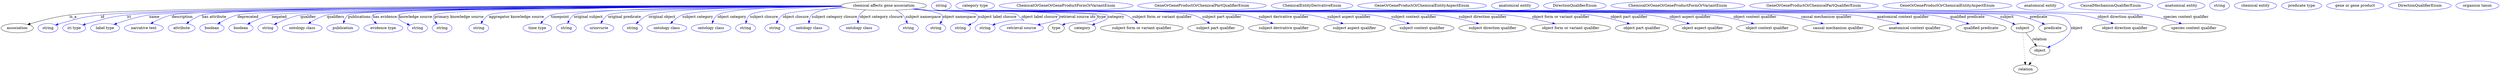 digraph {
	graph [bb="0,0,9639.6,283"];
	node [label="\N"];
	"chemical affects gene association"	[height=0.5,
		label="chemical affects gene association",
		pos="3407.4,265",
		width=4.5857];
	association	[height=0.5,
		pos="62.394,178",
		width=1.7332];
	"chemical affects gene association" -> association	[label=is_a,
		lp="278.39,221.5",
		pos="e,102.5,191.85 3242.3,264.4 2637.1,265.55 559.83,266.69 264.39,229 211.59,222.26 152.65,206.72 112.13,194.73"];
	id	[color=blue,
		height=0.5,
		label=string,
		pos="181.39,178",
		width=1.0652];
	"chemical affects gene association" -> id	[color=blue,
		label=id,
		lp="392.39,221.5",
		pos="e,210.39,189.96 3242.4,263.99 2652.6,263.69 669.01,260.33 385.39,229 314.96,221.22 297.61,215.2 229.39,196 226.29,195.13 223.09,\
194.15 219.89,193.13",
		style=solid];
	iri	[color=blue,
		height=0.5,
		label="iri type",
		pos="282.39,178",
		width=1.2277];
	"chemical affects gene association" -> iri	[color=blue,
		label=iri,
		lp="494.39,221.5",
		pos="e,315.33,190.1 3242.2,263.98 2665.2,263.64 759.52,260.15 486.39,229 418.14,221.21 401.73,213.84 335.39,196 332.03,195.09 328.55,\
194.11 325.08,193.08",
		style=solid];
	name	[color=blue,
		height=0.5,
		label="label type",
		pos="401.39,178",
		width=1.5707];
	"chemical affects gene association" -> name	[color=blue,
		label=name,
		lp="592.39,221.5",
		pos="e,436.46,192.31 3243,263.2 2658,260.21 704.73,248.78 572.39,229 528.54,222.44 480.18,207.55 446.11,195.72",
		style=solid];
	description	[color=blue,
		height=0.5,
		label="narrative text",
		pos="551.39,178",
		width=2.0943];
	"chemical affects gene association" -> description	[color=blue,
		label=description,
		lp="698.89,221.5",
		pos="e,577.52,195.06 3242.2,263.82 2667.7,262.93 784.45,257.84 658.39,229 633.09,223.21 606.64,210.92 586.37,199.97",
		style=solid];
	"has attribute"	[color=blue,
		height=0.5,
		label=attribute,
		pos="696.39,178",
		width=1.4443];
	"chemical affects gene association" -> "has attribute"	[color=blue,
		label="has attribute",
		lp="822.39,221.5",
		pos="e,715.03,195.02 3242.4,264.28 2684,264.9 893.6,264.12 775.39,229 756.4,223.36 737.57,211.73 723.05,201.11",
		style=solid];
	deprecated	[color=blue,
		height=0.5,
		label=boolean,
		pos="813.39,178",
		width=1.2999];
	"chemical affects gene association" -> deprecated	[color=blue,
		label=deprecated,
		lp="952.89,221.5",
		pos="e,835.83,194.07 3242.3,263.73 2703.5,262.57 1025.3,256.73 912.39,229 888.29,223.08 863.36,210.44 844.55,199.36",
		style=solid];
	negated	[color=blue,
		height=0.5,
		label=boolean,
		pos="925.39,178",
		width=1.2999];
	"chemical affects gene association" -> negated	[color=blue,
		label=negated,
		lp="1072.4,221.5",
		pos="e,951.15,193.36 3242.9,263.3 2724.1,260.85 1150.6,251.61 1043.4,229 1014.1,222.83 983.04,209.34 960.13,197.93",
		style=solid];
	qualifier	[color=blue,
		height=0.5,
		label=string,
		pos="1028.4,178",
		width=1.0652];
	"chemical affects gene association" -> qualifier	[color=blue,
		label=qualifier,
		lp="1185.4,221.5",
		pos="e,1053.4,191.95 3243.2,263.06 2741.7,259.97 1257.3,249.16 1155.4,229 1122.6,222.52 1087.4,208.01 1062.4,196.28",
		style=solid];
	qualifiers	[color=blue,
		height=0.5,
		label="ontology class",
		pos="1161.4,178",
		width=2.1304];
	"chemical affects gene association" -> qualifiers	[color=blue,
		label=qualifiers,
		lp="1291.9,221.5",
		pos="e,1185.3,195.27 3243,263.37 2756.8,261.24 1354,253.02 1258.4,229 1235.7,223.3 1212.3,211.47 1194.2,200.74",
		style=solid];
	publications	[color=blue,
		height=0.5,
		label=publication,
		pos="1318.4,178",
		width=1.7332];
	"chemical affects gene association" -> publications	[color=blue,
		label=publications,
		lp="1385.4,221.5",
		pos="e,1321.4,195.99 3242.9,263.54 2760.5,261.88 1381,254.87 1341.4,229 1333.3,223.69 1328,214.7 1324.5,205.8",
		style=solid];
	"has evidence"	[color=blue,
		height=0.5,
		label="evidence type",
		pos="1474.4,178",
		width=2.0943];
	"chemical affects gene association" -> "has evidence"	[color=blue,
		label="has evidence",
		lp="1483.9,221.5",
		pos="e,1450.3,195.21 3242.5,264.12 2774.3,264.06 1468.9,261.03 1437.4,229 1429.4,220.85 1434.3,210.91 1442.8,202.04",
		style=solid];
	"knowledge source"	[color=blue,
		height=0.5,
		label=string,
		pos="1606.4,178",
		width=1.0652];
	"chemical affects gene association" -> "knowledge source"	[color=blue,
		label="knowledge source",
		lp="1601.9,221.5",
		pos="e,1577.5,190.05 3242.4,263.95 2791,263.43 1567.1,259.23 1537.4,229 1532.7,224.24 1533.9,219.68 1537.4,214 1541.2,207.77 1554.3,200.51 \
1568,194.22",
		style=solid];
	"primary knowledge source"	[color=blue,
		height=0.5,
		label=string,
		pos="1701.4,178",
		width=1.0652];
	"chemical affects gene association" -> "primary knowledge source"	[color=blue,
		label="primary knowledge source",
		lp="1769.4,221.5",
		pos="e,1683.8,194.42 3242.7,263.7 2815.2,262.51 1701.6,256.77 1674.4,229 1666.9,221.37 1670.6,211.25 1677.3,202.11",
		style=solid];
	"aggregator knowledge source"	[color=blue,
		height=0.5,
		label=string,
		pos="1843.4,178",
		width=1.0652];
	"chemical affects gene association" -> "aggregator knowledge source"	[color=blue,
		label="aggregator knowledge source",
		lp="1992.9,221.5",
		pos="e,1852.6,195.78 3242.4,263.79 2861.1,262.83 1946.8,257.55 1886.4,229 1875,223.62 1865.5,213.66 1858.3,204.03",
		style=solid];
	timepoint	[color=blue,
		height=0.5,
		label="time type",
		pos="2070.4,178",
		width=1.5346];
	"chemical affects gene association" -> timepoint	[color=blue,
		label=timepoint,
		lp="2162.4,221.5",
		pos="e,2083.9,195.86 3243.8,262.47 2910.3,258.96 2178.4,249 2127.4,229 2113.5,223.56 2100.8,213.16 2090.9,203.25",
		style=solid];
	"original subject"	[color=blue,
		height=0.5,
		label=string,
		pos="2182.4,178",
		width=1.0652];
	"chemical affects gene association" -> "original subject"	[color=blue,
		label="original subject",
		lp="2273.4,221.5",
		pos="e,2189.4,196.16 3243.2,263.05 2927.3,260.69 2261.7,252.89 2217.4,229 2207.6,223.72 2200,214.36 2194.3,205.15",
		style=solid];
	"original predicate"	[color=blue,
		height=0.5,
		label=uriorcurie,
		pos="2307.4,178",
		width=1.5887];
	"chemical affects gene association" -> "original predicate"	[color=blue,
		label="original predicate",
		lp="2414.9,221.5",
		pos="e,2317.3,196.24 3244.5,261.98 2958.2,257.96 2391,247.68 2351.4,229 2340.1,223.65 2330.5,213.89 2323.1,204.39",
		style=solid];
	"original object"	[color=blue,
		height=0.5,
		label=string,
		pos="2448.4,178",
		width=1.0652];
	"chemical affects gene association" -> "original object"	[color=blue,
		label="original object",
		lp="2557.9,221.5",
		pos="e,2461.8,195.31 3242.7,263.47 3001.3,261.8 2572.8,255.13 2506.4,229 2492.2,223.41 2479.1,212.79 2468.9,202.76",
		style=solid];
	"subject category"	[color=blue,
		height=0.5,
		label="ontology class",
		pos="2581.4,178",
		width=2.1304];
	"chemical affects gene association" -> "subject category"	[color=blue,
		label="subject category",
		lp="2693.9,221.5",
		pos="e,2594.1,196.24 3243.6,262.63 3033.3,259.94 2688.8,252.04 2634.4,229 2621.5,223.55 2609.9,213.49 2600.8,203.82",
		style=solid];
	"object category"	[color=blue,
		height=0.5,
		label="ontology class",
		pos="2752.4,178",
		width=2.1304];
	"chemical affects gene association" -> "object category"	[color=blue,
		label="object category",
		lp="2822.9,221.5",
		pos="e,2752.8,196.14 3242,264.67 3064.7,263.87 2803.9,257.72 2767.4,229 2760.3,223.44 2756.5,214.68 2754.4,206.04",
		style=solid];
	"subject closure"	[color=blue,
		height=0.5,
		label=string,
		pos="2885.4,178",
		width=1.0652];
	"chemical affects gene association" -> "subject closure"	[color=blue,
		label="subject closure",
		lp="2943.9,221.5",
		pos="e,2881.7,196.17 3242.8,263.45 3100.7,261.27 2914.4,253.66 2889.4,229 2883.5,223.15 2881.4,214.69 2881.2,206.39",
		style=solid];
	"object closure"	[color=blue,
		height=0.5,
		label=string,
		pos="2984.4,178",
		width=1.0652];
	"chemical affects gene association" -> "object closure"	[color=blue,
		label="object closure",
		lp="3066.4,221.5",
		pos="e,2990.6,195.88 3242.7,263.57 3153.5,260.56 3054.1,251.87 3016.4,229 3007.2,223.44 3000.2,214.16 2995.2,205.09",
		style=solid];
	"subject category closure"	[color=blue,
		height=0.5,
		label="ontology class",
		pos="3117.4,178",
		width=2.1304];
	"chemical affects gene association" -> "subject category closure"	[color=blue,
		label="subject category closure",
		lp="3216.9,221.5",
		pos="e,3116.9,196.32 3250.1,259.51 3197.9,254.86 3148.3,245.91 3129.4,229 3123,223.24 3119.7,214.7 3118.1,206.3",
		style=solid];
	"object category closure"	[color=blue,
		height=0.5,
		label="ontology class",
		pos="3312.4,178",
		width=2.1304];
	"chemical affects gene association" -> "object category closure"	[color=blue,
		label="object category closure",
		lp="3396.9,221.5",
		pos="e,3308.2,196.25 3336.6,248.61 3327.5,243.75 3319.3,237.38 3313.4,229 3308.8,222.5 3307.3,214.24 3307.4,206.31",
		style=solid];
	"subject namespace"	[color=blue,
		height=0.5,
		label=string,
		pos="3502.4,178",
		width=1.0652];
	"chemical affects gene association" -> "subject namespace"	[color=blue,
		label="subject namespace",
		lp="3559.4,221.5",
		pos="e,3498.2,196.02 3454.3,247.61 3463.8,242.71 3473.1,236.57 3480.4,229 3486.7,222.51 3491.3,213.92 3494.7,205.7",
		style=solid];
	"object namespace"	[color=blue,
		height=0.5,
		label=string,
		pos="3608.4,178",
		width=1.0652];
	"chemical affects gene association" -> "object namespace"	[color=blue,
		label="object namespace",
		lp="3699.4,221.5",
		pos="e,3624,194.69 3524.6,252.3 3574.8,246.08 3623.8,237.9 3631.4,229 3637.8,221.49 3635.3,211.88 3630,203.09",
		style=solid];
	"subject label closure"	[color=blue,
		height=0.5,
		label=string,
		pos="3703.4,178",
		width=1.0652];
	"chemical affects gene association" -> "subject label closure"	[color=blue,
		label="subject label closure",
		lp="3846.4,221.5",
		pos="e,3733.6,189.19 3525.8,252.42 3544.4,250.6 3563.4,248.75 3581.4,247 3602.1,244.99 3753.4,244.37 3767.4,229 3779.8,215.3 3762.7,202.51 \
3743.1,193.29",
		style=solid];
	"object label closure"	[color=blue,
		height=0.5,
		label=string,
		pos="3798.4,178",
		width=1.0652];
	"chemical affects gene association" -> "object label closure"	[color=blue,
		label="object label closure",
		lp="4008.9,221.5",
		pos="e,3827.4,189.87 3522.5,252.02 3542.1,250.19 3562.3,248.43 3581.4,247 3600.4,245.57 3911.3,242.84 3924.4,229 3966.6,184.48 3961.4,\
229.5 3846.4,196 3843.3,195.1 3840.1,194.11 3836.9,193.07",
		style=solid];
	"retrieval source ids"	[color=blue,
		height=0.5,
		label="retrieval source",
		pos="3939.4,178",
		width=2.347];
	"chemical affects gene association" -> "retrieval source ids"	[color=blue,
		label="retrieval source ids",
		lp="4155.9,221.5",
		pos="e,4001.1,190.44 3521,251.88 3541.1,250.03 3561.9,248.3 3581.4,247 3609.2,245.15 4063.1,249.04 4082.4,229 4087,224.2 4086.5,219.24 \
4082.4,214 4077.5,207.8 4044.2,199.45 4010.9,192.46",
		style=solid];
	type	[height=0.5,
		pos="4073.4,178",
		width=0.86659];
	"chemical affects gene association" -> type	[color=blue,
		label=type,
		lp="4249.4,221.5",
		pos="e,4096.9,189.87 3520.1,251.83 3540.5,249.96 3561.6,248.24 3581.4,247 3599.4,245.87 4216.8,241.91 4229.4,229 4234,224.22 4233.7,219.07 \
4229.4,214 4212.6,194.35 4139.3,203 4114.4,196 4111.8,195.26 4109.1,194.4 4106.4,193.47",
		style=solid];
	category	[height=0.5,
		pos="4174.4,178",
		width=1.4263];
	"chemical affects gene association" -> category	[color=blue,
		label=category,
		lp="4304.9,221.5",
		pos="e,4211.7,190.51 3520.1,251.81 3540.5,249.94 3561.6,248.23 3581.4,247 3600.5,245.82 4256.1,242.69 4269.4,229 4274,224.22 4273.2,219.47 \
4269.4,214 4266.3,209.51 4243.6,201.09 4221.3,193.63",
		style=solid];
	"subject form or variant qualifier"	[height=0.5,
		pos="4403.4,178",
		width=4.4232];
	"chemical affects gene association" -> "subject form or variant qualifier"	[color=blue,
		label="subject form or variant qualifier",
		lp="4481.9,221.5",
		pos="e,4387.6,196.4 3520.1,251.77 3540.5,249.9 3561.6,248.2 3581.4,247 3665.6,241.9 4261.1,257.71 4340.4,229 4355.2,223.65 4369.2,213.32 \
4380.2,203.44",
		style=solid];
	"subject part qualifier"	[height=0.5,
		pos="4689.4,178",
		width=3.015];
	"chemical affects gene association" -> "subject part qualifier"	[color=blue,
		label="subject part qualifier",
		lp="4712.9,221.5",
		pos="e,4667,195.75 3519.6,251.71 3540.1,249.84 3561.4,248.15 3581.4,247 3694.4,240.49 4491.1,258.63 4600.4,229 4621,223.4 4642,211.98 \
4658.4,201.46",
		style=solid];
	"subject derivative qualifier"	[height=0.5,
		pos="4951.4,178",
		width=3.7733];
	"chemical affects gene association" -> "subject derivative qualifier"	[color=blue,
		label="subject derivative qualifier",
		lp="4951.9,221.5",
		pos="e,4911,195.28 3519.1,251.71 3539.8,249.82 3561.2,248.13 3581.4,247 3715.8,239.45 4659.5,250.41 4792.4,229 4829.8,222.98 4870.5,210.05 \
4901.3,198.85",
		style=solid];
	"subject aspect qualifier"	[height=0.5,
		pos="5224.4,178",
		width=3.3039];
	"chemical affects gene association" -> "subject aspect qualifier"	[color=blue,
		label="subject aspect qualifier",
		lp="5203.9,221.5",
		pos="e,5182,194.82 3519.1,251.66 3539.8,249.78 3561.2,248.11 3581.4,247 3744.6,238.04 4890.7,253.03 5052.4,229 5093.5,222.88 5138.7,209.5 \
5172.4,198.12",
		style=solid];
	"subject context qualifier"	[height=0.5,
		pos="5484.4,178",
		width=3.4303];
	"chemical affects gene association" -> "subject context qualifier"	[color=blue,
		label="subject context qualifier",
		lp="5454.4,221.5",
		pos="e,5437,194.71 3518.7,251.68 3539.5,249.78 3561.1,248.1 3581.4,247 3771.1,236.75 5103,254.01 5291.4,229 5337.9,222.83 5389.2,209.2 \
5427.2,197.73",
		style=solid];
	"subject direction qualifier"	[height=0.5,
		pos="5755.4,178",
		width=3.6108];
	"chemical affects gene association" -> "subject direction qualifier"	[color=blue,
		label="subject direction qualifier",
		lp="5719.4,221.5",
		pos="e,5704.2,194.6 3518.7,251.65 3539.5,249.76 3561.1,248.08 3581.4,247 3799.3,235.38 5328.8,255.44 5545.4,229 5596.4,222.78 5652.9,\
208.89 5694.5,197.33",
		style=solid];
	"object form or variant qualifier"	[height=0.5,
		pos="6057.4,178",
		width=4.2788];
	"chemical affects gene association" -> "object form or variant qualifier"	[color=blue,
		label="object form or variant qualifier",
		lp="6019.9,221.5",
		pos="e,5997.7,194.73 3518.7,251.64 3539.5,249.75 3561.1,248.07 3581.4,247 3829.3,233.92 5568.6,255.24 5815.4,229 5874.1,222.76 5939.7,\
208.76 5987.8,197.16",
		style=solid];
	"object part qualifier"	[height=0.5,
		pos="6332.4,178",
		width=2.8525];
	"chemical affects gene association" -> "object part qualifier"	[color=blue,
		label="object part qualifier",
		lp="6283.4,221.5",
		pos="e,6285.8,194.15 3518.7,251.62 3539.5,249.73 3561.1,248.06 3581.4,247 3864.7,232.19 5853,264.99 6134.4,229 6183,222.78 6236.9,208.69 \
6276.1,197.05",
		style=solid];
	"object aspect qualifier"	[height=0.5,
		pos="6566.4,178",
		width=3.1594];
	"chemical affects gene association" -> "object aspect qualifier"	[color=blue,
		label="object aspect qualifier",
		lp="6518.9,221.5",
		pos="e,6517,194.28 3518.2,251.65 3539.2,249.75 3560.9,248.06 3581.4,247 3889.5,230.98 6052.1,266.3 6358.4,229 6409.4,222.79 6466.1,208.68 \
6507.3,197.02",
		style=solid];
	"object context qualifier"	[height=0.5,
		pos="6816.4,178",
		width=3.2858];
	"chemical affects gene association" -> "object context qualifier"	[color=blue,
		label="object context qualifier",
		lp="6769.4,221.5",
		pos="e,6765.5,194.28 3518.2,251.64 3539.2,249.74 3560.9,248.06 3581.4,247 3749,238.33 6435.7,248.72 6602.4,229 6654.8,222.8 6713.1,208.69 \
6755.6,197.03",
		style=solid];
	"causal mechanism qualifier"	[height=0.5,
		pos="7089.4,178",
		width=3.8094];
	"chemical affects gene association" -> "causal mechanism qualifier"	[color=blue,
		label="causal mechanism qualifier",
		lp="7044.9,221.5",
		pos="e,7033,194.53 3518.2,251.64 3539.2,249.73 3560.9,248.05 3581.4,247 3763.1,237.64 6675.5,248.69 6856.4,229 6913.3,222.81 6976.7,208.7 \
7023,197.05",
		style=solid];
	"anatomical context qualifier"	[height=0.5,
		pos="7385.4,178",
		width=3.8997];
	"chemical affects gene association" -> "anatomical context qualifier"	[color=blue,
		label="anatomical context qualifier",
		lp="7339.4,221.5",
		pos="e,7327.5,194.53 3518.2,251.63 3539.2,249.73 3560.9,248.05 3581.4,247 3779.2,236.86 6949.4,249.88 7146.4,229 7204.8,222.8 7270.1,\
208.65 7317.6,196.98",
		style=solid];
	"qualified predicate"	[height=0.5,
		pos="7641.4,178",
		width=2.7081];
	"chemical affects gene association" -> "qualified predicate"	[color=blue,
		label="qualified predicate",
		lp="7588.4,221.5",
		pos="e,7595.6,193.94 3518.2,251.62 3539.2,249.72 3560.9,248.04 3581.4,247 3795.7,236.06 7230.5,255.96 7443.4,229 7492.4,222.8 7546.6,\
208.56 7585.9,196.85",
		style=solid];
	subject	[height=0.5,
		pos="7801.4,178",
		width=1.2277];
	"chemical affects gene association" -> subject	[color=blue,
		label=subject,
		lp="7741.4,221.5",
		pos="e,7773.3,192.04 3518.2,251.62 3539.2,249.72 3560.9,248.04 3581.4,247 3694.5,241.24 7547.8,248.33 7659.4,229 7696,222.66 7735.8,207.93 \
7763.9,196.09",
		style=solid];
	predicate	[height=0.5,
		pos="7918.4,178",
		width=1.5165];
	"chemical affects gene association" -> predicate	[color=blue,
		label=predicate,
		lp="7863.4,221.5",
		pos="e,7887.3,192.86 3518.2,251.62 3539.2,249.72 3560.9,248.04 3581.4,247 3697.6,241.08 7656.6,248.24 7771.4,229 7808.5,222.77 7848.9,\
208.45 7877.9,196.73",
		style=solid];
	object	[height=0.5,
		pos="7868.4,91",
		width=1.0832];
	"chemical affects gene association" -> object	[color=blue,
		label=object,
		lp="8011.4,178",
		pos="e,7897.9,102.76 3518.2,251.61 3539.2,249.71 3560.9,248.04 3581.4,247 3701.2,240.91 7783.7,252.31 7901.4,229 7939.5,221.45 7960.7,\
228.26 7982.4,196 8007.8,158.28 7949.4,124.88 7907.2,106.64",
		style=solid];
	"object direction qualifier"	[height=0.5,
		pos="8196.4,178",
		width=3.4664];
	"chemical affects gene association" -> "object direction qualifier"	[color=blue,
		label="object direction qualifier",
		lp="8179.4,221.5",
		pos="e,8153.8,194.92 3518.2,251.61 3539.2,249.71 3560.9,248.04 3581.4,247 3827.9,234.49 7779.1,264.1 8023.4,229 8064.8,223.05 8110.2,\
209.66 8144.1,198.24",
		style=solid];
	"species context qualifier"	[height=0.5,
		pos="8463.4,178",
		width=3.4483];
	"chemical affects gene association" -> "species context qualifier"	[color=blue,
		label="species context qualifier",
		lp="8432.9,221.5",
		pos="e,8416.7,194.68 3518.2,251.61 3539.2,249.71 3560.9,248.04 3581.4,247 3841.6,233.82 8013,262.6 8271.4,229 8317.8,222.97 8369,209.25 \
8406.9,197.71",
		style=solid];
	association_type	[color=blue,
		height=0.5,
		label=string,
		pos="3628.4,265",
		width=1.0652];
	association_category	[color=blue,
		height=0.5,
		label="category type",
		pos="3759.4,265",
		width=2.0762];
	"chemical affects gene association_subject form or variant qualifier"	[color=blue,
		height=0.5,
		label=ChemicalOrGeneOrGeneProductFormOrVariantEnum,
		pos="4110.4,265",
		width=7.1855];
	"chemical affects gene association_subject part qualifier"	[color=blue,
		height=0.5,
		label=GeneOrGeneProductOrChemicalPartQualifierEnum,
		pos="4635.4,265",
		width=6.8966];
	"chemical affects gene association_subject derivative qualifier"	[color=blue,
		height=0.5,
		label=ChemicalEntityDerivativeEnum,
		pos="5059.4,265",
		width=4.3871];
	"chemical affects gene association_subject aspect qualifier"	[color=blue,
		height=0.5,
		label=GeneOrGeneProductOrChemicalEntityAspectEnum,
		pos="5484.4,265",
		width=6.9147];
	"chemical affects gene association_subject context qualifier"	[color=blue,
		height=0.5,
		label="anatomical entity",
		pos="5843.4,265",
		width=2.5456];
	"chemical affects gene association_subject direction qualifier"	[color=blue,
		height=0.5,
		label=DirectionQualifierEnum,
		pos="6074.4,265",
		width=3.358];
	"chemical affects gene association_object form or variant qualifier"	[color=blue,
		height=0.5,
		label=ChemicalOrGeneOrGeneProductFormOrVariantEnum,
		pos="6472.4,265",
		width=7.1855];
	"chemical affects gene association_object part qualifier"	[color=blue,
		height=0.5,
		label=GeneOrGeneProductOrChemicalPartQualifierEnum,
		pos="6997.4,265",
		width=6.8966];
	"chemical affects gene association_object aspect qualifier"	[color=blue,
		height=0.5,
		label=GeneOrGeneProductOrChemicalEntityAspectEnum,
		pos="7512.4,265",
		width=6.9147];
	"chemical affects gene association_object context qualifier"	[color=blue,
		height=0.5,
		label="anatomical entity",
		pos="7871.4,265",
		width=2.5456];
	"chemical affects gene association_causal mechanism qualifier"	[color=blue,
		height=0.5,
		label=CausalMechanismQualifierEnum,
		pos="8143.4,265",
		width=4.5135];
	"chemical affects gene association_anatomical context qualifier"	[color=blue,
		height=0.5,
		label="anatomical entity",
		pos="8415.4,265",
		width=2.5456];
	"chemical affects gene association_qualified predicate"	[color=blue,
		height=0.5,
		label=string,
		pos="8563.4,265",
		width=1.0652];
	subject -> object	[label=relation,
		lp="7867.4,134.5",
		pos="e,7855.7,108.05 7814.3,160.61 7824.3,147.95 7838.3,130.24 7849.5,115.98"];
	relation	[height=0.5,
		pos="7813.4,18",
		width=1.2999];
	subject -> relation	[pos="e,7812.1,36.188 7802.7,159.79 7804.8,132.48 7808.8,78.994 7811.3,46.38",
		style=dotted];
	"chemical affects gene association_subject"	[color=blue,
		height=0.5,
		label="chemical entity",
		pos="8701.4,265",
		width=2.2748];
	"chemical affects gene association_predicate"	[color=blue,
		height=0.5,
		label="predicate type",
		pos="8879.4,265",
		width=2.1665];
	object -> relation	[pos="e,7826.2,35.54 7855.9,73.889 7849,64.939 7840.2,53.617 7832.4,43.584",
		style=dotted];
	"chemical affects gene association_object"	[color=blue,
		height=0.5,
		label="gene or gene product",
		pos="9085.4,265",
		width=3.0692];
	"chemical affects gene association_object direction qualifier"	[color=blue,
		height=0.5,
		label=DirectionQualifierEnum,
		pos="9334.4,265",
		width=3.358];
	"chemical affects gene association_species context qualifier"	[color=blue,
		height=0.5,
		label="organism taxon",
		pos="9556.4,265",
		width=2.3109];
}
